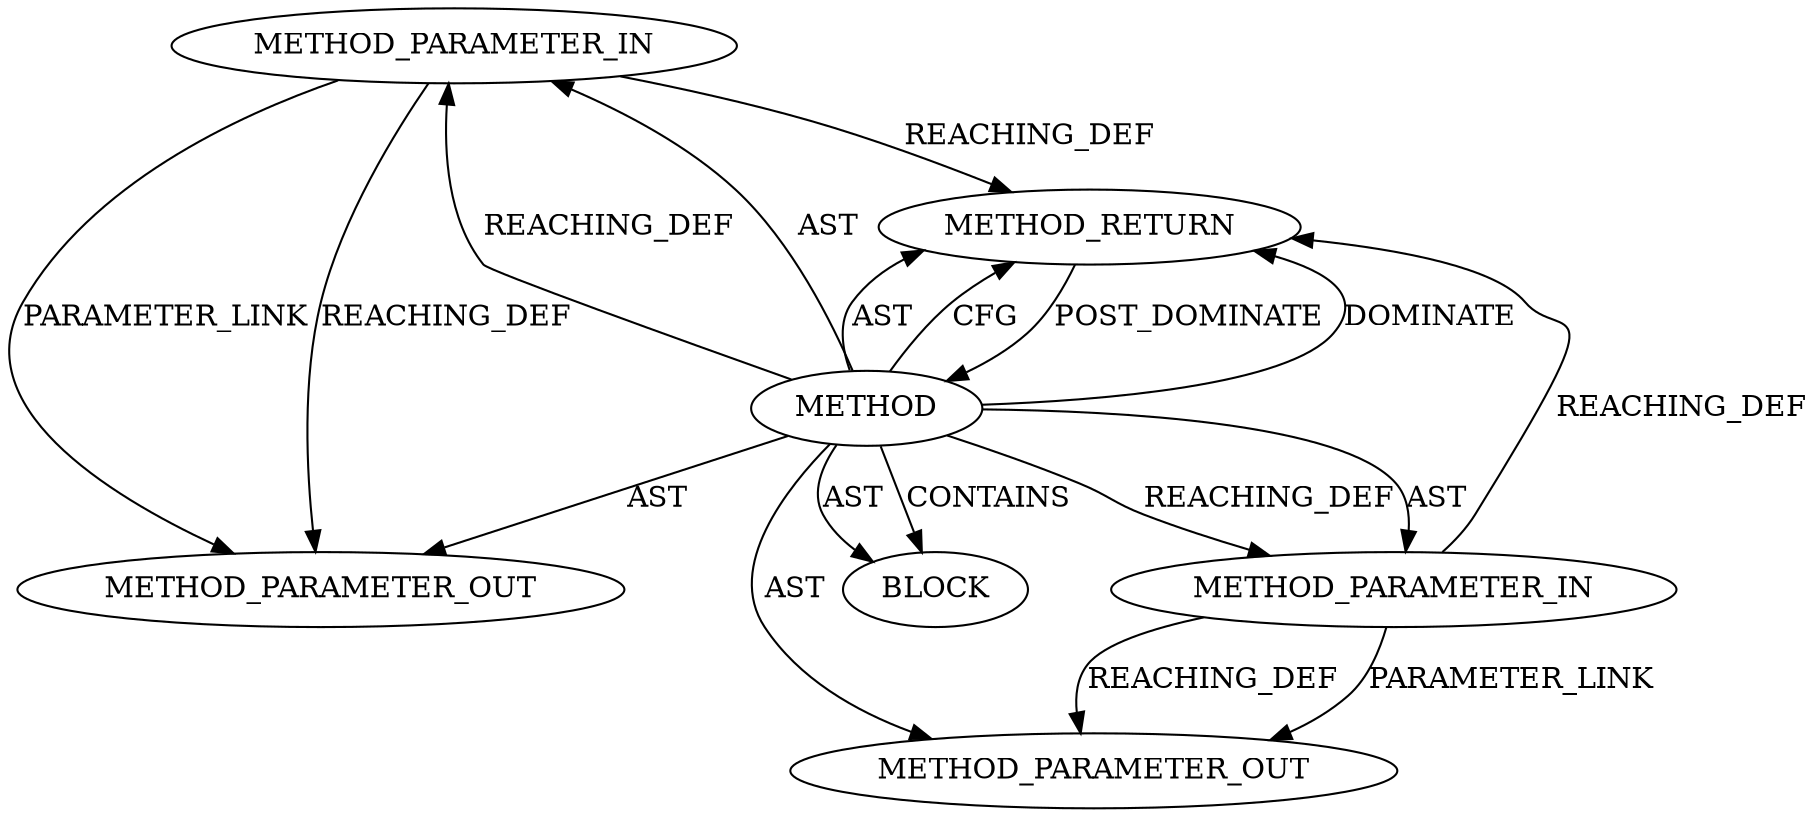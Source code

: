 digraph {
  433 [label=METHOD_PARAMETER_OUT ORDER=1 CODE="p1" IS_VARIADIC=false TYPE_FULL_NAME="ANY" EVALUATION_STRATEGY="BY_VALUE" INDEX=1 NAME="p1"]
  434 [label=METHOD_PARAMETER_OUT ORDER=2 CODE="p2" IS_VARIADIC=false TYPE_FULL_NAME="ANY" EVALUATION_STRATEGY="BY_VALUE" INDEX=2 NAME="p2"]
  302 [label=BLOCK ORDER=1 ARGUMENT_INDEX=1 CODE="<empty>" TYPE_FULL_NAME="ANY"]
  303 [label=METHOD_RETURN ORDER=2 CODE="RET" TYPE_FULL_NAME="ANY" EVALUATION_STRATEGY="BY_VALUE"]
  301 [label=METHOD_PARAMETER_IN ORDER=2 CODE="p2" IS_VARIADIC=false TYPE_FULL_NAME="ANY" EVALUATION_STRATEGY="BY_VALUE" INDEX=2 NAME="p2"]
  300 [label=METHOD_PARAMETER_IN ORDER=1 CODE="p1" IS_VARIADIC=false TYPE_FULL_NAME="ANY" EVALUATION_STRATEGY="BY_VALUE" INDEX=1 NAME="p1"]
  299 [label=METHOD AST_PARENT_TYPE="NAMESPACE_BLOCK" AST_PARENT_FULL_NAME="<global>" ORDER=0 CODE="<empty>" FULL_NAME="<operator>.indirectFieldAccess" IS_EXTERNAL=true FILENAME="<empty>" SIGNATURE="" NAME="<operator>.indirectFieldAccess"]
  300 -> 433 [label=REACHING_DEF VARIABLE="p1"]
  299 -> 434 [label=AST ]
  300 -> 433 [label=PARAMETER_LINK ]
  300 -> 303 [label=REACHING_DEF VARIABLE="p1"]
  299 -> 300 [label=REACHING_DEF VARIABLE=""]
  299 -> 302 [label=AST ]
  299 -> 301 [label=REACHING_DEF VARIABLE=""]
  299 -> 301 [label=AST ]
  303 -> 299 [label=POST_DOMINATE ]
  299 -> 302 [label=CONTAINS ]
  301 -> 434 [label=PARAMETER_LINK ]
  301 -> 434 [label=REACHING_DEF VARIABLE="p2"]
  299 -> 303 [label=DOMINATE ]
  299 -> 300 [label=AST ]
  299 -> 303 [label=AST ]
  299 -> 303 [label=CFG ]
  301 -> 303 [label=REACHING_DEF VARIABLE="p2"]
  299 -> 433 [label=AST ]
}
